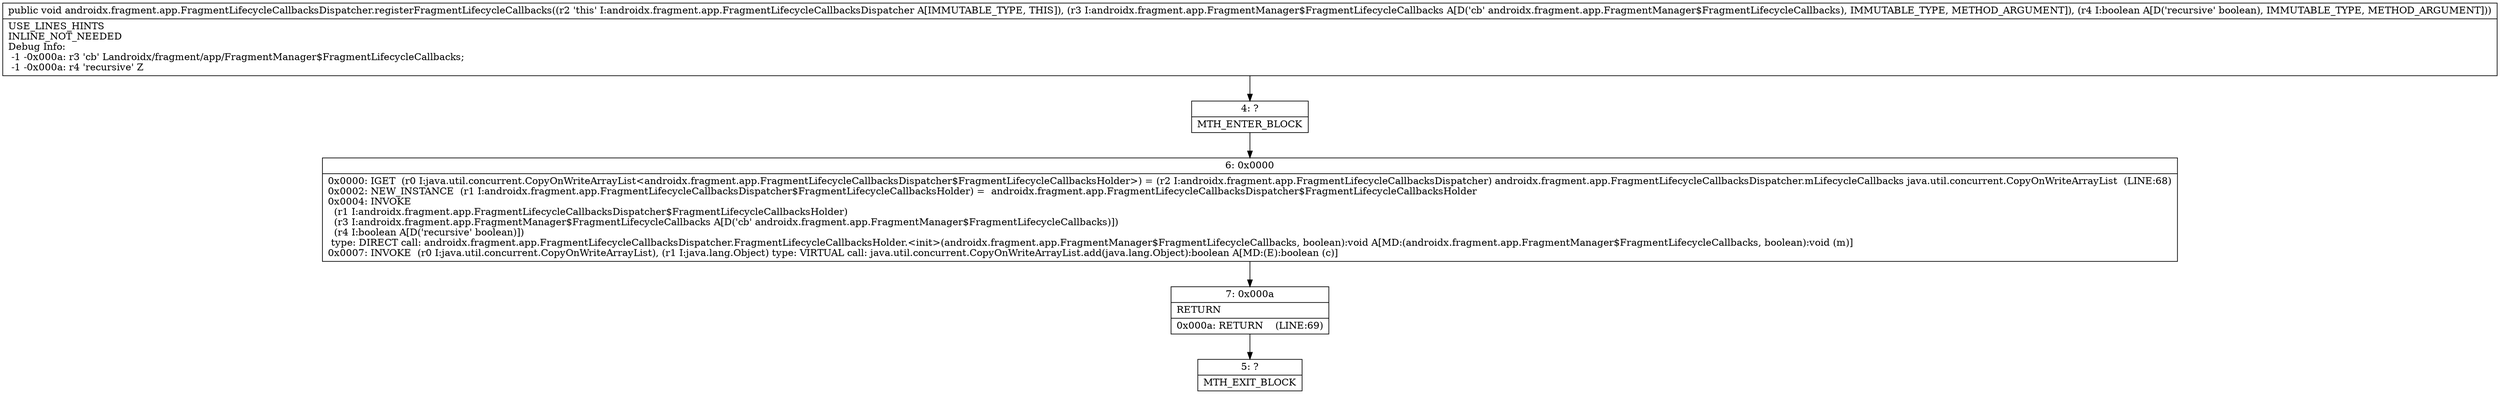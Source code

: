 digraph "CFG forandroidx.fragment.app.FragmentLifecycleCallbacksDispatcher.registerFragmentLifecycleCallbacks(Landroidx\/fragment\/app\/FragmentManager$FragmentLifecycleCallbacks;Z)V" {
Node_4 [shape=record,label="{4\:\ ?|MTH_ENTER_BLOCK\l}"];
Node_6 [shape=record,label="{6\:\ 0x0000|0x0000: IGET  (r0 I:java.util.concurrent.CopyOnWriteArrayList\<androidx.fragment.app.FragmentLifecycleCallbacksDispatcher$FragmentLifecycleCallbacksHolder\>) = (r2 I:androidx.fragment.app.FragmentLifecycleCallbacksDispatcher) androidx.fragment.app.FragmentLifecycleCallbacksDispatcher.mLifecycleCallbacks java.util.concurrent.CopyOnWriteArrayList  (LINE:68)\l0x0002: NEW_INSTANCE  (r1 I:androidx.fragment.app.FragmentLifecycleCallbacksDispatcher$FragmentLifecycleCallbacksHolder) =  androidx.fragment.app.FragmentLifecycleCallbacksDispatcher$FragmentLifecycleCallbacksHolder \l0x0004: INVOKE  \l  (r1 I:androidx.fragment.app.FragmentLifecycleCallbacksDispatcher$FragmentLifecycleCallbacksHolder)\l  (r3 I:androidx.fragment.app.FragmentManager$FragmentLifecycleCallbacks A[D('cb' androidx.fragment.app.FragmentManager$FragmentLifecycleCallbacks)])\l  (r4 I:boolean A[D('recursive' boolean)])\l type: DIRECT call: androidx.fragment.app.FragmentLifecycleCallbacksDispatcher.FragmentLifecycleCallbacksHolder.\<init\>(androidx.fragment.app.FragmentManager$FragmentLifecycleCallbacks, boolean):void A[MD:(androidx.fragment.app.FragmentManager$FragmentLifecycleCallbacks, boolean):void (m)]\l0x0007: INVOKE  (r0 I:java.util.concurrent.CopyOnWriteArrayList), (r1 I:java.lang.Object) type: VIRTUAL call: java.util.concurrent.CopyOnWriteArrayList.add(java.lang.Object):boolean A[MD:(E):boolean (c)]\l}"];
Node_7 [shape=record,label="{7\:\ 0x000a|RETURN\l|0x000a: RETURN    (LINE:69)\l}"];
Node_5 [shape=record,label="{5\:\ ?|MTH_EXIT_BLOCK\l}"];
MethodNode[shape=record,label="{public void androidx.fragment.app.FragmentLifecycleCallbacksDispatcher.registerFragmentLifecycleCallbacks((r2 'this' I:androidx.fragment.app.FragmentLifecycleCallbacksDispatcher A[IMMUTABLE_TYPE, THIS]), (r3 I:androidx.fragment.app.FragmentManager$FragmentLifecycleCallbacks A[D('cb' androidx.fragment.app.FragmentManager$FragmentLifecycleCallbacks), IMMUTABLE_TYPE, METHOD_ARGUMENT]), (r4 I:boolean A[D('recursive' boolean), IMMUTABLE_TYPE, METHOD_ARGUMENT]))  | USE_LINES_HINTS\lINLINE_NOT_NEEDED\lDebug Info:\l  \-1 \-0x000a: r3 'cb' Landroidx\/fragment\/app\/FragmentManager$FragmentLifecycleCallbacks;\l  \-1 \-0x000a: r4 'recursive' Z\l}"];
MethodNode -> Node_4;Node_4 -> Node_6;
Node_6 -> Node_7;
Node_7 -> Node_5;
}

